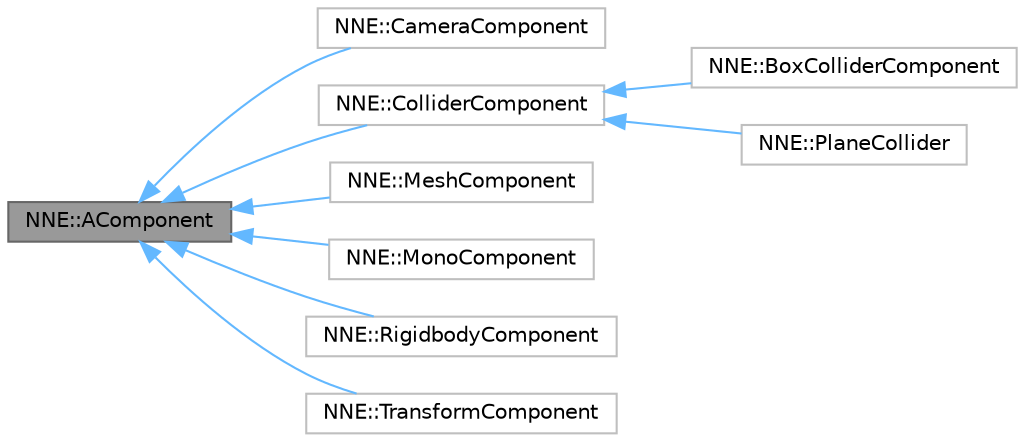 digraph "NNE::AComponent"
{
 // LATEX_PDF_SIZE
  bgcolor="transparent";
  edge [fontname=Helvetica,fontsize=10,labelfontname=Helvetica,labelfontsize=10];
  node [fontname=Helvetica,fontsize=10,shape=box,height=0.2,width=0.4];
  rankdir="LR";
  Node1 [id="Node000001",label="NNE::AComponent",height=0.2,width=0.4,color="gray40", fillcolor="grey60", style="filled", fontcolor="black",tooltip=" "];
  Node1 -> Node2 [id="edge1_Node000001_Node000002",dir="back",color="steelblue1",style="solid",tooltip=" "];
  Node2 [id="Node000002",label="NNE::CameraComponent",height=0.2,width=0.4,color="grey75", fillcolor="white", style="filled",URL="$class_n_n_e_1_1_camera_component.html",tooltip=" "];
  Node1 -> Node3 [id="edge2_Node000001_Node000003",dir="back",color="steelblue1",style="solid",tooltip=" "];
  Node3 [id="Node000003",label="NNE::ColliderComponent",height=0.2,width=0.4,color="grey75", fillcolor="white", style="filled",URL="$class_n_n_e_1_1_collider_component.html",tooltip=" "];
  Node3 -> Node4 [id="edge3_Node000003_Node000004",dir="back",color="steelblue1",style="solid",tooltip=" "];
  Node4 [id="Node000004",label="NNE::BoxColliderComponent",height=0.2,width=0.4,color="grey75", fillcolor="white", style="filled",URL="$class_n_n_e_1_1_box_collider_component.html",tooltip=" "];
  Node3 -> Node5 [id="edge4_Node000003_Node000005",dir="back",color="steelblue1",style="solid",tooltip=" "];
  Node5 [id="Node000005",label="NNE::PlaneCollider",height=0.2,width=0.4,color="grey75", fillcolor="white", style="filled",URL="$class_n_n_e_1_1_plane_collider.html",tooltip=" "];
  Node1 -> Node6 [id="edge5_Node000001_Node000006",dir="back",color="steelblue1",style="solid",tooltip=" "];
  Node6 [id="Node000006",label="NNE::MeshComponent",height=0.2,width=0.4,color="grey75", fillcolor="white", style="filled",URL="$class_n_n_e_1_1_mesh_component.html",tooltip=" "];
  Node1 -> Node7 [id="edge6_Node000001_Node000007",dir="back",color="steelblue1",style="solid",tooltip=" "];
  Node7 [id="Node000007",label="NNE::MonoComponent",height=0.2,width=0.4,color="grey75", fillcolor="white", style="filled",URL="$class_n_n_e_1_1_mono_component.html",tooltip=" "];
  Node1 -> Node8 [id="edge7_Node000001_Node000008",dir="back",color="steelblue1",style="solid",tooltip=" "];
  Node8 [id="Node000008",label="NNE::RigidbodyComponent",height=0.2,width=0.4,color="grey75", fillcolor="white", style="filled",URL="$class_n_n_e_1_1_rigidbody_component.html",tooltip=" "];
  Node1 -> Node9 [id="edge8_Node000001_Node000009",dir="back",color="steelblue1",style="solid",tooltip=" "];
  Node9 [id="Node000009",label="NNE::TransformComponent",height=0.2,width=0.4,color="grey75", fillcolor="white", style="filled",URL="$class_n_n_e_1_1_transform_component.html",tooltip=" "];
}
